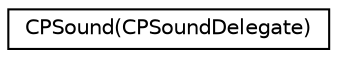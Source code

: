 digraph "Graphical Class Hierarchy"
{
  edge [fontname="Helvetica",fontsize="10",labelfontname="Helvetica",labelfontsize="10"];
  node [fontname="Helvetica",fontsize="10",shape=record];
  rankdir="LR";
  Node1 [label="CPSound(CPSoundDelegate)",height=0.2,width=0.4,color="black", fillcolor="white", style="filled",URL="$category_c_p_sound_07_c_p_sound_delegate_08.html"];
}
